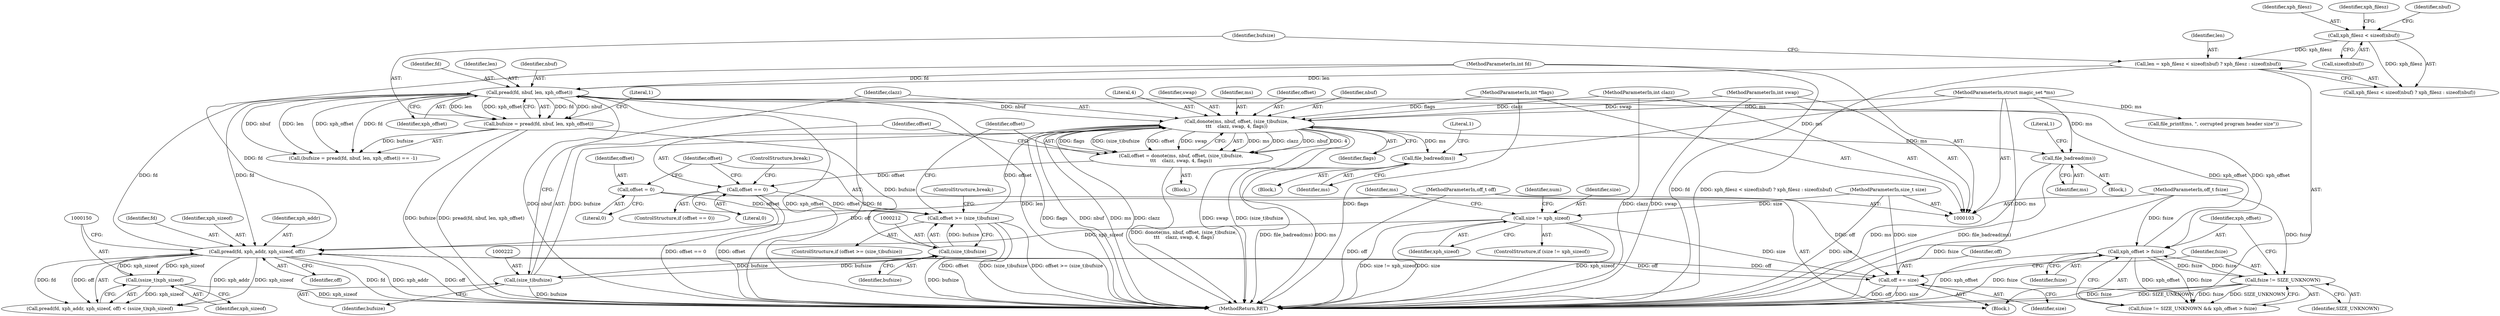 digraph "0_file_445c8fb0ebff85195be94cd9f7e1df89cade5c7f@pointer" {
"1000217" [label="(Call,donote(ms, nbuf, offset, (size_t)bufsize,\n\t\t\t    clazz, swap, 4, flags))"];
"1000104" [label="(MethodParameterIn,struct magic_set *ms)"];
"1000190" [label="(Call,pread(fd, nbuf, len, xph_offset))"];
"1000144" [label="(Call,pread(fd, xph_addr, xph_sizeof, off))"];
"1000107" [label="(MethodParameterIn,int fd)"];
"1000149" [label="(Call,(ssize_t)xph_sizeof)"];
"1000121" [label="(Call,size != xph_sizeof)"];
"1000110" [label="(MethodParameterIn,size_t size)"];
"1000158" [label="(Call,off += size)"];
"1000108" [label="(MethodParameterIn,off_t off)"];
"1000176" [label="(Call,len = xph_filesz < sizeof(nbuf) ? xph_filesz : sizeof(nbuf))"];
"1000179" [label="(Call,xph_filesz < sizeof(nbuf))"];
"1000166" [label="(Call,xph_offset > fsize)"];
"1000163" [label="(Call,fsize != SIZE_UNKNOWN)"];
"1000111" [label="(MethodParameterIn,off_t fsize)"];
"1000209" [label="(Call,offset >= (size_t)bufsize)"];
"1000229" [label="(Call,offset == 0)"];
"1000215" [label="(Call,offset = donote(ms, nbuf, offset, (size_t)bufsize,\n\t\t\t    clazz, swap, 4, flags))"];
"1000217" [label="(Call,donote(ms, nbuf, offset, (size_t)bufsize,\n\t\t\t    clazz, swap, 4, flags))"];
"1000221" [label="(Call,(size_t)bufsize)"];
"1000211" [label="(Call,(size_t)bufsize)"];
"1000188" [label="(Call,bufsize = pread(fd, nbuf, len, xph_offset))"];
"1000105" [label="(MethodParameterIn,int clazz)"];
"1000106" [label="(MethodParameterIn,int swap)"];
"1000112" [label="(MethodParameterIn,int *flags)"];
"1000203" [label="(Call,offset = 0)"];
"1000153" [label="(Call,file_badread(ms))"];
"1000198" [label="(Call,file_badread(ms))"];
"1000204" [label="(Identifier,offset)"];
"1000191" [label="(Identifier,fd)"];
"1000217" [label="(Call,donote(ms, nbuf, offset, (size_t)bufsize,\n\t\t\t    clazz, swap, 4, flags))"];
"1000149" [label="(Call,(ssize_t)xph_sizeof)"];
"1000153" [label="(Call,file_badread(ms))"];
"1000180" [label="(Identifier,xph_filesz)"];
"1000194" [label="(Identifier,xph_offset)"];
"1000198" [label="(Call,file_badread(ms))"];
"1000176" [label="(Call,len = xph_filesz < sizeof(nbuf) ? xph_filesz : sizeof(nbuf))"];
"1000146" [label="(Identifier,xph_addr)"];
"1000144" [label="(Call,pread(fd, xph_addr, xph_sizeof, off))"];
"1000228" [label="(ControlStructure,if (offset == 0))"];
"1000145" [label="(Identifier,fd)"];
"1000154" [label="(Identifier,ms)"];
"1000190" [label="(Call,pread(fd, nbuf, len, xph_offset))"];
"1000181" [label="(Call,sizeof(nbuf))"];
"1000151" [label="(Identifier,xph_sizeof)"];
"1000147" [label="(Identifier,xph_sizeof)"];
"1000121" [label="(Call,size != xph_sizeof)"];
"1000213" [label="(Identifier,bufsize)"];
"1000227" [label="(Identifier,flags)"];
"1000165" [label="(Identifier,SIZE_UNKNOWN)"];
"1000159" [label="(Identifier,off)"];
"1000183" [label="(Identifier,xph_filesz)"];
"1000141" [label="(Block,)"];
"1000202" [label="(Literal,1)"];
"1000193" [label="(Identifier,len)"];
"1000219" [label="(Identifier,nbuf)"];
"1000216" [label="(Identifier,offset)"];
"1000177" [label="(Identifier,len)"];
"1000127" [label="(Call,file_printf(ms, \", corrupted program header size\"))"];
"1000224" [label="(Identifier,clazz)"];
"1000207" [label="(Block,)"];
"1000167" [label="(Identifier,xph_offset)"];
"1000188" [label="(Call,bufsize = pread(fd, nbuf, len, xph_offset))"];
"1000199" [label="(Identifier,ms)"];
"1000192" [label="(Identifier,nbuf)"];
"1000226" [label="(Literal,4)"];
"1000185" [label="(Identifier,nbuf)"];
"1000120" [label="(ControlStructure,if (size != xph_sizeof))"];
"1000208" [label="(ControlStructure,if (offset >= (size_t)bufsize))"];
"1000215" [label="(Call,offset = donote(ms, nbuf, offset, (size_t)bufsize,\n\t\t\t    clazz, swap, 4, flags))"];
"1000230" [label="(Identifier,offset)"];
"1000166" [label="(Call,xph_offset > fsize)"];
"1000196" [label="(Literal,1)"];
"1000225" [label="(Identifier,swap)"];
"1000160" [label="(Identifier,size)"];
"1000223" [label="(Identifier,bufsize)"];
"1000218" [label="(Identifier,ms)"];
"1000122" [label="(Identifier,size)"];
"1000179" [label="(Call,xph_filesz < sizeof(nbuf))"];
"1000189" [label="(Identifier,bufsize)"];
"1000214" [label="(ControlStructure,break;)"];
"1000205" [label="(Literal,0)"];
"1000221" [label="(Call,(size_t)bufsize)"];
"1000110" [label="(MethodParameterIn,size_t size)"];
"1000187" [label="(Call,(bufsize = pread(fd, nbuf, len, xph_offset)) == -1)"];
"1000148" [label="(Identifier,off)"];
"1000162" [label="(Call,fsize != SIZE_UNKNOWN && xph_offset > fsize)"];
"1000211" [label="(Call,(size_t)bufsize)"];
"1000231" [label="(Literal,0)"];
"1000143" [label="(Call,pread(fd, xph_addr, xph_sizeof, off) < (ssize_t)xph_sizeof)"];
"1000128" [label="(Identifier,ms)"];
"1000235" [label="(MethodReturn,RET)"];
"1000107" [label="(MethodParameterIn,int fd)"];
"1000105" [label="(MethodParameterIn,int clazz)"];
"1000232" [label="(ControlStructure,break;)"];
"1000197" [label="(Block,)"];
"1000164" [label="(Identifier,fsize)"];
"1000138" [label="(Identifier,num)"];
"1000210" [label="(Identifier,offset)"];
"1000104" [label="(MethodParameterIn,struct magic_set *ms)"];
"1000229" [label="(Call,offset == 0)"];
"1000203" [label="(Call,offset = 0)"];
"1000163" [label="(Call,fsize != SIZE_UNKNOWN)"];
"1000157" [label="(Literal,1)"];
"1000123" [label="(Identifier,xph_sizeof)"];
"1000112" [label="(MethodParameterIn,int *flags)"];
"1000220" [label="(Identifier,offset)"];
"1000158" [label="(Call,off += size)"];
"1000152" [label="(Block,)"];
"1000106" [label="(MethodParameterIn,int swap)"];
"1000209" [label="(Call,offset >= (size_t)bufsize)"];
"1000178" [label="(Call,xph_filesz < sizeof(nbuf) ? xph_filesz : sizeof(nbuf))"];
"1000108" [label="(MethodParameterIn,off_t off)"];
"1000168" [label="(Identifier,fsize)"];
"1000111" [label="(MethodParameterIn,off_t fsize)"];
"1000217" -> "1000215"  [label="AST: "];
"1000217" -> "1000227"  [label="CFG: "];
"1000218" -> "1000217"  [label="AST: "];
"1000219" -> "1000217"  [label="AST: "];
"1000220" -> "1000217"  [label="AST: "];
"1000221" -> "1000217"  [label="AST: "];
"1000224" -> "1000217"  [label="AST: "];
"1000225" -> "1000217"  [label="AST: "];
"1000226" -> "1000217"  [label="AST: "];
"1000227" -> "1000217"  [label="AST: "];
"1000215" -> "1000217"  [label="CFG: "];
"1000217" -> "1000235"  [label="DDG: swap"];
"1000217" -> "1000235"  [label="DDG: (size_t)bufsize"];
"1000217" -> "1000235"  [label="DDG: flags"];
"1000217" -> "1000235"  [label="DDG: nbuf"];
"1000217" -> "1000235"  [label="DDG: ms"];
"1000217" -> "1000235"  [label="DDG: clazz"];
"1000217" -> "1000153"  [label="DDG: ms"];
"1000217" -> "1000198"  [label="DDG: ms"];
"1000217" -> "1000215"  [label="DDG: ms"];
"1000217" -> "1000215"  [label="DDG: clazz"];
"1000217" -> "1000215"  [label="DDG: nbuf"];
"1000217" -> "1000215"  [label="DDG: 4"];
"1000217" -> "1000215"  [label="DDG: flags"];
"1000217" -> "1000215"  [label="DDG: (size_t)bufsize"];
"1000217" -> "1000215"  [label="DDG: offset"];
"1000217" -> "1000215"  [label="DDG: swap"];
"1000104" -> "1000217"  [label="DDG: ms"];
"1000190" -> "1000217"  [label="DDG: nbuf"];
"1000209" -> "1000217"  [label="DDG: offset"];
"1000221" -> "1000217"  [label="DDG: bufsize"];
"1000105" -> "1000217"  [label="DDG: clazz"];
"1000106" -> "1000217"  [label="DDG: swap"];
"1000112" -> "1000217"  [label="DDG: flags"];
"1000104" -> "1000103"  [label="AST: "];
"1000104" -> "1000235"  [label="DDG: ms"];
"1000104" -> "1000127"  [label="DDG: ms"];
"1000104" -> "1000153"  [label="DDG: ms"];
"1000104" -> "1000198"  [label="DDG: ms"];
"1000190" -> "1000188"  [label="AST: "];
"1000190" -> "1000194"  [label="CFG: "];
"1000191" -> "1000190"  [label="AST: "];
"1000192" -> "1000190"  [label="AST: "];
"1000193" -> "1000190"  [label="AST: "];
"1000194" -> "1000190"  [label="AST: "];
"1000188" -> "1000190"  [label="CFG: "];
"1000190" -> "1000235"  [label="DDG: xph_offset"];
"1000190" -> "1000235"  [label="DDG: fd"];
"1000190" -> "1000235"  [label="DDG: len"];
"1000190" -> "1000235"  [label="DDG: nbuf"];
"1000190" -> "1000144"  [label="DDG: fd"];
"1000190" -> "1000166"  [label="DDG: xph_offset"];
"1000190" -> "1000187"  [label="DDG: fd"];
"1000190" -> "1000187"  [label="DDG: nbuf"];
"1000190" -> "1000187"  [label="DDG: len"];
"1000190" -> "1000187"  [label="DDG: xph_offset"];
"1000190" -> "1000188"  [label="DDG: fd"];
"1000190" -> "1000188"  [label="DDG: nbuf"];
"1000190" -> "1000188"  [label="DDG: len"];
"1000190" -> "1000188"  [label="DDG: xph_offset"];
"1000144" -> "1000190"  [label="DDG: fd"];
"1000107" -> "1000190"  [label="DDG: fd"];
"1000176" -> "1000190"  [label="DDG: len"];
"1000166" -> "1000190"  [label="DDG: xph_offset"];
"1000144" -> "1000143"  [label="AST: "];
"1000144" -> "1000148"  [label="CFG: "];
"1000145" -> "1000144"  [label="AST: "];
"1000146" -> "1000144"  [label="AST: "];
"1000147" -> "1000144"  [label="AST: "];
"1000148" -> "1000144"  [label="AST: "];
"1000150" -> "1000144"  [label="CFG: "];
"1000144" -> "1000235"  [label="DDG: off"];
"1000144" -> "1000235"  [label="DDG: fd"];
"1000144" -> "1000235"  [label="DDG: xph_addr"];
"1000144" -> "1000143"  [label="DDG: fd"];
"1000144" -> "1000143"  [label="DDG: xph_addr"];
"1000144" -> "1000143"  [label="DDG: xph_sizeof"];
"1000144" -> "1000143"  [label="DDG: off"];
"1000107" -> "1000144"  [label="DDG: fd"];
"1000149" -> "1000144"  [label="DDG: xph_sizeof"];
"1000121" -> "1000144"  [label="DDG: xph_sizeof"];
"1000158" -> "1000144"  [label="DDG: off"];
"1000108" -> "1000144"  [label="DDG: off"];
"1000144" -> "1000149"  [label="DDG: xph_sizeof"];
"1000144" -> "1000158"  [label="DDG: off"];
"1000107" -> "1000103"  [label="AST: "];
"1000107" -> "1000235"  [label="DDG: fd"];
"1000149" -> "1000143"  [label="AST: "];
"1000149" -> "1000151"  [label="CFG: "];
"1000150" -> "1000149"  [label="AST: "];
"1000151" -> "1000149"  [label="AST: "];
"1000143" -> "1000149"  [label="CFG: "];
"1000149" -> "1000235"  [label="DDG: xph_sizeof"];
"1000149" -> "1000143"  [label="DDG: xph_sizeof"];
"1000121" -> "1000120"  [label="AST: "];
"1000121" -> "1000123"  [label="CFG: "];
"1000122" -> "1000121"  [label="AST: "];
"1000123" -> "1000121"  [label="AST: "];
"1000128" -> "1000121"  [label="CFG: "];
"1000138" -> "1000121"  [label="CFG: "];
"1000121" -> "1000235"  [label="DDG: xph_sizeof"];
"1000121" -> "1000235"  [label="DDG: size != xph_sizeof"];
"1000121" -> "1000235"  [label="DDG: size"];
"1000110" -> "1000121"  [label="DDG: size"];
"1000121" -> "1000158"  [label="DDG: size"];
"1000110" -> "1000103"  [label="AST: "];
"1000110" -> "1000235"  [label="DDG: size"];
"1000110" -> "1000158"  [label="DDG: size"];
"1000158" -> "1000141"  [label="AST: "];
"1000158" -> "1000160"  [label="CFG: "];
"1000159" -> "1000158"  [label="AST: "];
"1000160" -> "1000158"  [label="AST: "];
"1000164" -> "1000158"  [label="CFG: "];
"1000158" -> "1000235"  [label="DDG: off"];
"1000158" -> "1000235"  [label="DDG: size"];
"1000108" -> "1000158"  [label="DDG: off"];
"1000108" -> "1000103"  [label="AST: "];
"1000108" -> "1000235"  [label="DDG: off"];
"1000176" -> "1000141"  [label="AST: "];
"1000176" -> "1000178"  [label="CFG: "];
"1000177" -> "1000176"  [label="AST: "];
"1000178" -> "1000176"  [label="AST: "];
"1000189" -> "1000176"  [label="CFG: "];
"1000176" -> "1000235"  [label="DDG: xph_filesz < sizeof(nbuf) ? xph_filesz : sizeof(nbuf)"];
"1000179" -> "1000176"  [label="DDG: xph_filesz"];
"1000179" -> "1000178"  [label="AST: "];
"1000179" -> "1000181"  [label="CFG: "];
"1000180" -> "1000179"  [label="AST: "];
"1000181" -> "1000179"  [label="AST: "];
"1000183" -> "1000179"  [label="CFG: "];
"1000185" -> "1000179"  [label="CFG: "];
"1000179" -> "1000178"  [label="DDG: xph_filesz"];
"1000166" -> "1000162"  [label="AST: "];
"1000166" -> "1000168"  [label="CFG: "];
"1000167" -> "1000166"  [label="AST: "];
"1000168" -> "1000166"  [label="AST: "];
"1000162" -> "1000166"  [label="CFG: "];
"1000166" -> "1000235"  [label="DDG: fsize"];
"1000166" -> "1000235"  [label="DDG: xph_offset"];
"1000166" -> "1000163"  [label="DDG: fsize"];
"1000166" -> "1000162"  [label="DDG: xph_offset"];
"1000166" -> "1000162"  [label="DDG: fsize"];
"1000163" -> "1000166"  [label="DDG: fsize"];
"1000111" -> "1000166"  [label="DDG: fsize"];
"1000163" -> "1000162"  [label="AST: "];
"1000163" -> "1000165"  [label="CFG: "];
"1000164" -> "1000163"  [label="AST: "];
"1000165" -> "1000163"  [label="AST: "];
"1000167" -> "1000163"  [label="CFG: "];
"1000162" -> "1000163"  [label="CFG: "];
"1000163" -> "1000235"  [label="DDG: fsize"];
"1000163" -> "1000235"  [label="DDG: SIZE_UNKNOWN"];
"1000163" -> "1000162"  [label="DDG: fsize"];
"1000163" -> "1000162"  [label="DDG: SIZE_UNKNOWN"];
"1000111" -> "1000163"  [label="DDG: fsize"];
"1000111" -> "1000103"  [label="AST: "];
"1000111" -> "1000235"  [label="DDG: fsize"];
"1000209" -> "1000208"  [label="AST: "];
"1000209" -> "1000211"  [label="CFG: "];
"1000210" -> "1000209"  [label="AST: "];
"1000211" -> "1000209"  [label="AST: "];
"1000214" -> "1000209"  [label="CFG: "];
"1000216" -> "1000209"  [label="CFG: "];
"1000209" -> "1000235"  [label="DDG: offset >= (size_t)bufsize"];
"1000209" -> "1000235"  [label="DDG: offset"];
"1000209" -> "1000235"  [label="DDG: (size_t)bufsize"];
"1000229" -> "1000209"  [label="DDG: offset"];
"1000203" -> "1000209"  [label="DDG: offset"];
"1000211" -> "1000209"  [label="DDG: bufsize"];
"1000229" -> "1000228"  [label="AST: "];
"1000229" -> "1000231"  [label="CFG: "];
"1000230" -> "1000229"  [label="AST: "];
"1000231" -> "1000229"  [label="AST: "];
"1000210" -> "1000229"  [label="CFG: "];
"1000232" -> "1000229"  [label="CFG: "];
"1000229" -> "1000235"  [label="DDG: offset == 0"];
"1000229" -> "1000235"  [label="DDG: offset"];
"1000215" -> "1000229"  [label="DDG: offset"];
"1000215" -> "1000207"  [label="AST: "];
"1000216" -> "1000215"  [label="AST: "];
"1000230" -> "1000215"  [label="CFG: "];
"1000215" -> "1000235"  [label="DDG: donote(ms, nbuf, offset, (size_t)bufsize,\n\t\t\t    clazz, swap, 4, flags)"];
"1000221" -> "1000223"  [label="CFG: "];
"1000222" -> "1000221"  [label="AST: "];
"1000223" -> "1000221"  [label="AST: "];
"1000224" -> "1000221"  [label="CFG: "];
"1000221" -> "1000235"  [label="DDG: bufsize"];
"1000221" -> "1000211"  [label="DDG: bufsize"];
"1000211" -> "1000221"  [label="DDG: bufsize"];
"1000211" -> "1000213"  [label="CFG: "];
"1000212" -> "1000211"  [label="AST: "];
"1000213" -> "1000211"  [label="AST: "];
"1000211" -> "1000235"  [label="DDG: bufsize"];
"1000188" -> "1000211"  [label="DDG: bufsize"];
"1000188" -> "1000187"  [label="AST: "];
"1000189" -> "1000188"  [label="AST: "];
"1000196" -> "1000188"  [label="CFG: "];
"1000188" -> "1000235"  [label="DDG: pread(fd, nbuf, len, xph_offset)"];
"1000188" -> "1000235"  [label="DDG: bufsize"];
"1000188" -> "1000187"  [label="DDG: bufsize"];
"1000105" -> "1000103"  [label="AST: "];
"1000105" -> "1000235"  [label="DDG: clazz"];
"1000106" -> "1000103"  [label="AST: "];
"1000106" -> "1000235"  [label="DDG: swap"];
"1000112" -> "1000103"  [label="AST: "];
"1000112" -> "1000235"  [label="DDG: flags"];
"1000203" -> "1000141"  [label="AST: "];
"1000203" -> "1000205"  [label="CFG: "];
"1000204" -> "1000203"  [label="AST: "];
"1000205" -> "1000203"  [label="AST: "];
"1000210" -> "1000203"  [label="CFG: "];
"1000153" -> "1000152"  [label="AST: "];
"1000153" -> "1000154"  [label="CFG: "];
"1000154" -> "1000153"  [label="AST: "];
"1000157" -> "1000153"  [label="CFG: "];
"1000153" -> "1000235"  [label="DDG: ms"];
"1000153" -> "1000235"  [label="DDG: file_badread(ms)"];
"1000198" -> "1000197"  [label="AST: "];
"1000198" -> "1000199"  [label="CFG: "];
"1000199" -> "1000198"  [label="AST: "];
"1000202" -> "1000198"  [label="CFG: "];
"1000198" -> "1000235"  [label="DDG: ms"];
"1000198" -> "1000235"  [label="DDG: file_badread(ms)"];
}
